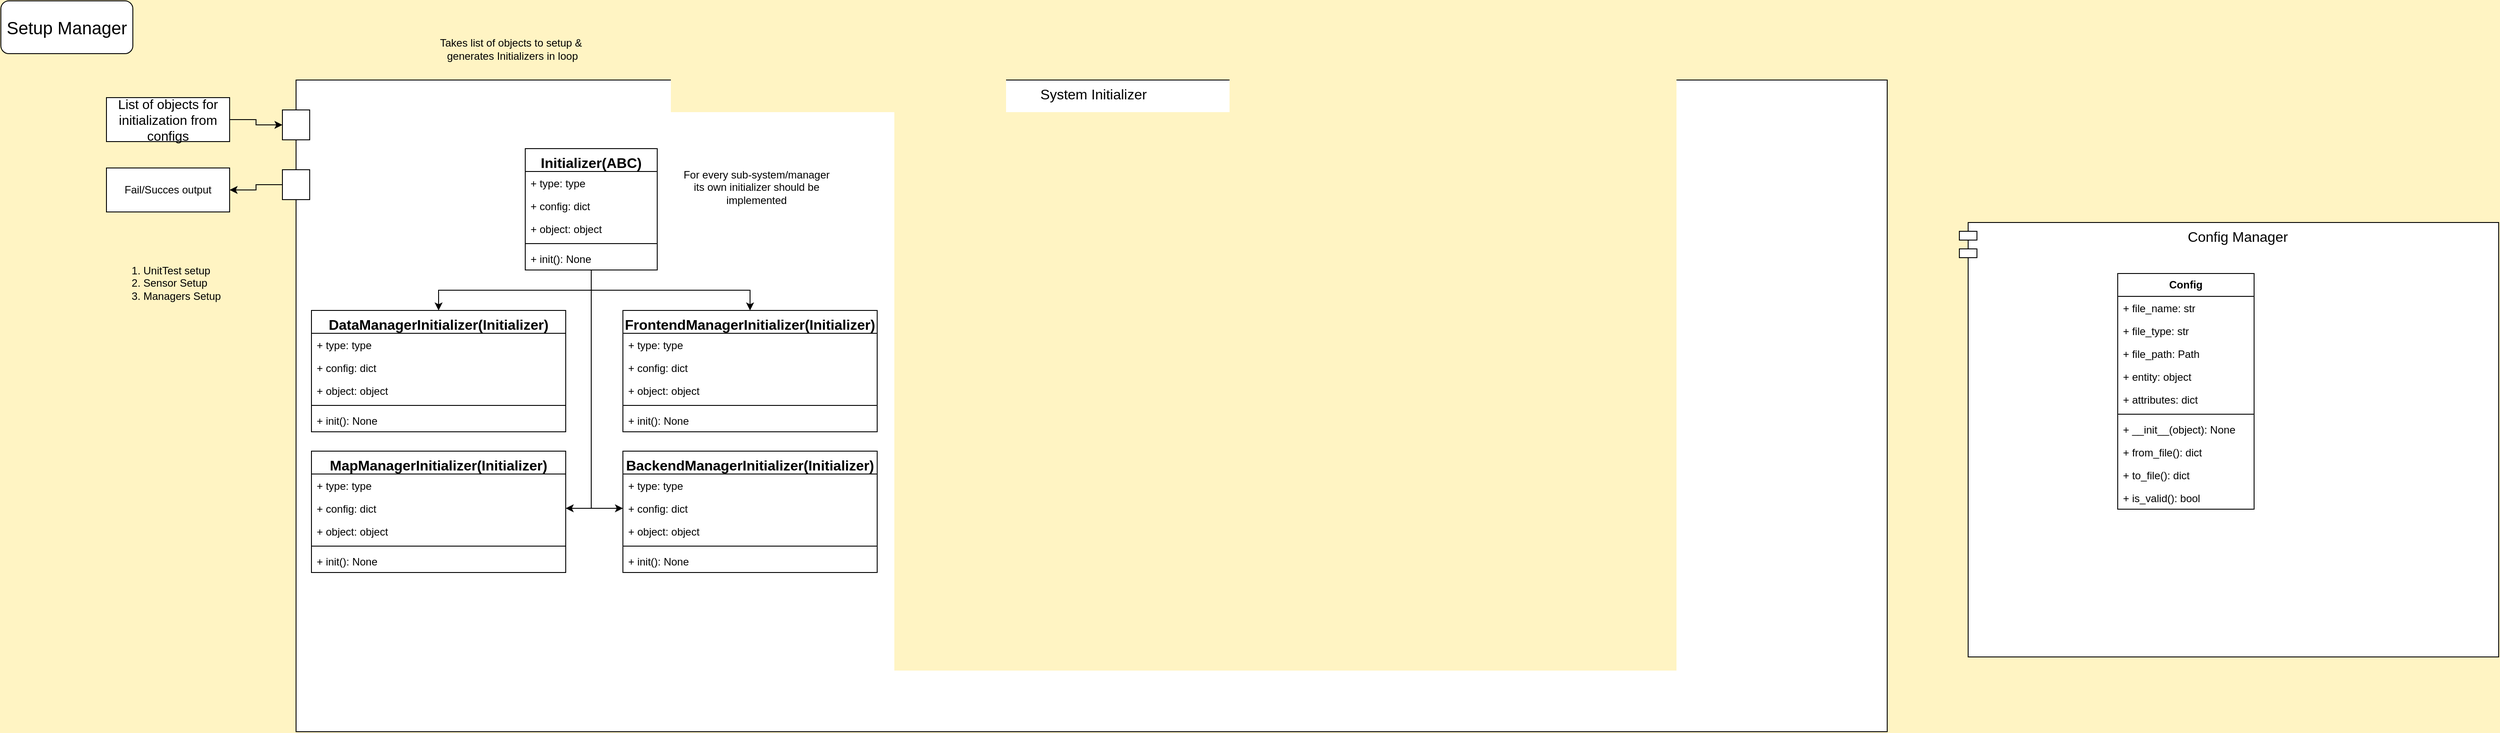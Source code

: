 <mxfile version="21.1.2" type="device">
  <diagram name="Page-1" id="9f46799a-70d6-7492-0946-bef42562c5a5">
    <mxGraphModel dx="4431" dy="1291" grid="0" gridSize="10" guides="1" tooltips="1" connect="1" arrows="1" fold="1" page="1" pageScale="1" pageWidth="1100" pageHeight="850" background="#FFF4C3" math="0" shadow="0">
      <root>
        <mxCell id="0" />
        <mxCell id="1" parent="0" />
        <mxCell id="5Oq0esKVSgknbAY8ncew-1" value="&lt;font style=&quot;font-size: 16px;&quot;&gt;Config Manager&lt;/font&gt;" style="shape=module;align=left;spacingLeft=20;align=center;verticalAlign=top;whiteSpace=wrap;html=1;" parent="1" vertex="1">
          <mxGeometry x="26" y="252" width="613" height="494" as="geometry" />
        </mxCell>
        <mxCell id="PfdxGWVudXJHfrVKH4m6-9" value="&lt;font style=&quot;&quot;&gt;&lt;span style=&quot;font-size: 20px;&quot;&gt;Setup Manager&lt;/span&gt;&lt;br&gt;&lt;/font&gt;" style="rounded=1;whiteSpace=wrap;html=1;" parent="1" vertex="1">
          <mxGeometry x="-2200" width="150" height="60" as="geometry" />
        </mxCell>
        <mxCell id="zKVxdJpC08GL1bF6zu99-50" style="edgeStyle=orthogonalEdgeStyle;rounded=0;orthogonalLoop=1;jettySize=auto;html=1;exitX=0;exitY=0;exitDx=0;exitDy=119;exitPerimeter=0;entryX=1;entryY=0.5;entryDx=0;entryDy=0;" parent="1" source="zKVxdJpC08GL1bF6zu99-3" target="zKVxdJpC08GL1bF6zu99-49" edge="1">
          <mxGeometry relative="1" as="geometry" />
        </mxCell>
        <mxCell id="zKVxdJpC08GL1bF6zu99-3" value="&lt;font style=&quot;font-size: 16px;&quot;&gt;System Initializer&lt;/font&gt;" style="shape=module;align=left;spacingLeft=20;align=center;verticalAlign=top;whiteSpace=wrap;html=1;jettyWidth=31;jettyHeight=34;" parent="1" vertex="1">
          <mxGeometry x="-1880" y="90" width="1824" height="741" as="geometry" />
        </mxCell>
        <mxCell id="zKVxdJpC08GL1bF6zu99-9" value="&lt;b&gt;Config&lt;/b&gt;" style="swimlane;fontStyle=0;childLayout=stackLayout;horizontal=1;startSize=26;fillColor=none;horizontalStack=0;resizeParent=1;resizeParentMax=0;resizeLast=0;collapsible=1;marginBottom=0;whiteSpace=wrap;html=1;" parent="1" vertex="1">
          <mxGeometry x="206" y="310" width="155" height="268" as="geometry" />
        </mxCell>
        <mxCell id="zKVxdJpC08GL1bF6zu99-10" value="+ file_name: str" style="text;strokeColor=none;fillColor=none;align=left;verticalAlign=top;spacingLeft=4;spacingRight=4;overflow=hidden;rotatable=0;points=[[0,0.5],[1,0.5]];portConstraint=eastwest;whiteSpace=wrap;html=1;" parent="zKVxdJpC08GL1bF6zu99-9" vertex="1">
          <mxGeometry y="26" width="155" height="26" as="geometry" />
        </mxCell>
        <mxCell id="zKVxdJpC08GL1bF6zu99-11" value="+ file_type: str" style="text;strokeColor=none;fillColor=none;align=left;verticalAlign=top;spacingLeft=4;spacingRight=4;overflow=hidden;rotatable=0;points=[[0,0.5],[1,0.5]];portConstraint=eastwest;whiteSpace=wrap;html=1;" parent="zKVxdJpC08GL1bF6zu99-9" vertex="1">
          <mxGeometry y="52" width="155" height="26" as="geometry" />
        </mxCell>
        <mxCell id="zKVxdJpC08GL1bF6zu99-12" value="+ file_path: Path" style="text;strokeColor=none;fillColor=none;align=left;verticalAlign=top;spacingLeft=4;spacingRight=4;overflow=hidden;rotatable=0;points=[[0,0.5],[1,0.5]];portConstraint=eastwest;whiteSpace=wrap;html=1;" parent="zKVxdJpC08GL1bF6zu99-9" vertex="1">
          <mxGeometry y="78" width="155" height="26" as="geometry" />
        </mxCell>
        <mxCell id="zKVxdJpC08GL1bF6zu99-16" value="+ entity: object" style="text;strokeColor=none;fillColor=none;align=left;verticalAlign=top;spacingLeft=4;spacingRight=4;overflow=hidden;rotatable=0;points=[[0,0.5],[1,0.5]];portConstraint=eastwest;whiteSpace=wrap;html=1;" parent="zKVxdJpC08GL1bF6zu99-9" vertex="1">
          <mxGeometry y="104" width="155" height="26" as="geometry" />
        </mxCell>
        <mxCell id="zKVxdJpC08GL1bF6zu99-13" value="+ attributes: dict" style="text;strokeColor=none;fillColor=none;align=left;verticalAlign=top;spacingLeft=4;spacingRight=4;overflow=hidden;rotatable=0;points=[[0,0.5],[1,0.5]];portConstraint=eastwest;whiteSpace=wrap;html=1;" parent="zKVxdJpC08GL1bF6zu99-9" vertex="1">
          <mxGeometry y="130" width="155" height="26" as="geometry" />
        </mxCell>
        <mxCell id="zKVxdJpC08GL1bF6zu99-14" value="" style="line;strokeWidth=1;fillColor=none;align=left;verticalAlign=middle;spacingTop=-1;spacingLeft=3;spacingRight=3;rotatable=0;labelPosition=right;points=[];portConstraint=eastwest;strokeColor=inherit;" parent="zKVxdJpC08GL1bF6zu99-9" vertex="1">
          <mxGeometry y="156" width="155" height="8" as="geometry" />
        </mxCell>
        <mxCell id="zKVxdJpC08GL1bF6zu99-17" value="+ __init__(object): None" style="text;strokeColor=none;fillColor=none;align=left;verticalAlign=top;spacingLeft=4;spacingRight=4;overflow=hidden;rotatable=0;points=[[0,0.5],[1,0.5]];portConstraint=eastwest;whiteSpace=wrap;html=1;" parent="zKVxdJpC08GL1bF6zu99-9" vertex="1">
          <mxGeometry y="164" width="155" height="26" as="geometry" />
        </mxCell>
        <mxCell id="zKVxdJpC08GL1bF6zu99-15" value="+ from_file(): dict" style="text;strokeColor=none;fillColor=none;align=left;verticalAlign=top;spacingLeft=4;spacingRight=4;overflow=hidden;rotatable=0;points=[[0,0.5],[1,0.5]];portConstraint=eastwest;whiteSpace=wrap;html=1;" parent="zKVxdJpC08GL1bF6zu99-9" vertex="1">
          <mxGeometry y="190" width="155" height="26" as="geometry" />
        </mxCell>
        <mxCell id="zKVxdJpC08GL1bF6zu99-18" value="+ to_file(): dict" style="text;strokeColor=none;fillColor=none;align=left;verticalAlign=top;spacingLeft=4;spacingRight=4;overflow=hidden;rotatable=0;points=[[0,0.5],[1,0.5]];portConstraint=eastwest;whiteSpace=wrap;html=1;" parent="zKVxdJpC08GL1bF6zu99-9" vertex="1">
          <mxGeometry y="216" width="155" height="26" as="geometry" />
        </mxCell>
        <mxCell id="zKVxdJpC08GL1bF6zu99-34" value="+ is_valid(): bool" style="text;strokeColor=none;fillColor=none;align=left;verticalAlign=top;spacingLeft=4;spacingRight=4;overflow=hidden;rotatable=0;points=[[0,0.5],[1,0.5]];portConstraint=eastwest;whiteSpace=wrap;html=1;" parent="zKVxdJpC08GL1bF6zu99-9" vertex="1">
          <mxGeometry y="242" width="155" height="26" as="geometry" />
        </mxCell>
        <mxCell id="UK-WgrpnfYN5xoPHHnE4-26" style="edgeStyle=orthogonalEdgeStyle;rounded=0;orthogonalLoop=1;jettySize=auto;html=1;entryX=0.5;entryY=0;entryDx=0;entryDy=0;" edge="1" parent="1" source="zKVxdJpC08GL1bF6zu99-28" target="UK-WgrpnfYN5xoPHHnE4-2">
          <mxGeometry relative="1" as="geometry" />
        </mxCell>
        <mxCell id="UK-WgrpnfYN5xoPHHnE4-27" style="edgeStyle=orthogonalEdgeStyle;rounded=0;orthogonalLoop=1;jettySize=auto;html=1;entryX=0.5;entryY=0;entryDx=0;entryDy=0;" edge="1" parent="1" source="zKVxdJpC08GL1bF6zu99-28" target="UK-WgrpnfYN5xoPHHnE4-8">
          <mxGeometry relative="1" as="geometry" />
        </mxCell>
        <mxCell id="UK-WgrpnfYN5xoPHHnE4-28" style="edgeStyle=orthogonalEdgeStyle;rounded=0;orthogonalLoop=1;jettySize=auto;html=1;entryX=1;entryY=0.5;entryDx=0;entryDy=0;" edge="1" parent="1" source="zKVxdJpC08GL1bF6zu99-28" target="UK-WgrpnfYN5xoPHHnE4-22">
          <mxGeometry relative="1" as="geometry" />
        </mxCell>
        <mxCell id="UK-WgrpnfYN5xoPHHnE4-29" style="edgeStyle=orthogonalEdgeStyle;rounded=0;orthogonalLoop=1;jettySize=auto;html=1;entryX=0;entryY=0.5;entryDx=0;entryDy=0;" edge="1" parent="1" source="zKVxdJpC08GL1bF6zu99-28" target="UK-WgrpnfYN5xoPHHnE4-16">
          <mxGeometry relative="1" as="geometry" />
        </mxCell>
        <mxCell id="zKVxdJpC08GL1bF6zu99-28" value="&lt;font style=&quot;font-size: 16px;&quot;&gt;Initializer(ABC)&lt;/font&gt;" style="swimlane;fontStyle=1;align=center;verticalAlign=top;childLayout=stackLayout;horizontal=1;startSize=26;horizontalStack=0;resizeParent=1;resizeParentMax=0;resizeLast=0;collapsible=1;marginBottom=0;whiteSpace=wrap;html=1;" parent="1" vertex="1">
          <mxGeometry x="-1604" y="168" width="150" height="138" as="geometry" />
        </mxCell>
        <mxCell id="zKVxdJpC08GL1bF6zu99-32" value="+ type: type" style="text;strokeColor=none;fillColor=none;align=left;verticalAlign=top;spacingLeft=4;spacingRight=4;overflow=hidden;rotatable=0;points=[[0,0.5],[1,0.5]];portConstraint=eastwest;whiteSpace=wrap;html=1;" parent="zKVxdJpC08GL1bF6zu99-28" vertex="1">
          <mxGeometry y="26" width="150" height="26" as="geometry" />
        </mxCell>
        <mxCell id="zKVxdJpC08GL1bF6zu99-29" value="+ config: dict" style="text;strokeColor=none;fillColor=none;align=left;verticalAlign=top;spacingLeft=4;spacingRight=4;overflow=hidden;rotatable=0;points=[[0,0.5],[1,0.5]];portConstraint=eastwest;whiteSpace=wrap;html=1;" parent="zKVxdJpC08GL1bF6zu99-28" vertex="1">
          <mxGeometry y="52" width="150" height="26" as="geometry" />
        </mxCell>
        <mxCell id="zKVxdJpC08GL1bF6zu99-33" value="+ object: object" style="text;strokeColor=none;fillColor=none;align=left;verticalAlign=top;spacingLeft=4;spacingRight=4;overflow=hidden;rotatable=0;points=[[0,0.5],[1,0.5]];portConstraint=eastwest;whiteSpace=wrap;html=1;" parent="zKVxdJpC08GL1bF6zu99-28" vertex="1">
          <mxGeometry y="78" width="150" height="26" as="geometry" />
        </mxCell>
        <mxCell id="zKVxdJpC08GL1bF6zu99-30" value="" style="line;strokeWidth=1;fillColor=none;align=left;verticalAlign=middle;spacingTop=-1;spacingLeft=3;spacingRight=3;rotatable=0;labelPosition=right;points=[];portConstraint=eastwest;strokeColor=inherit;" parent="zKVxdJpC08GL1bF6zu99-28" vertex="1">
          <mxGeometry y="104" width="150" height="8" as="geometry" />
        </mxCell>
        <mxCell id="zKVxdJpC08GL1bF6zu99-31" value="+ init(): None" style="text;strokeColor=none;fillColor=none;align=left;verticalAlign=top;spacingLeft=4;spacingRight=4;overflow=hidden;rotatable=0;points=[[0,0.5],[1,0.5]];portConstraint=eastwest;whiteSpace=wrap;html=1;" parent="zKVxdJpC08GL1bF6zu99-28" vertex="1">
          <mxGeometry y="112" width="150" height="26" as="geometry" />
        </mxCell>
        <mxCell id="zKVxdJpC08GL1bF6zu99-36" value="Takes list of objects to setup &amp;amp;&amp;nbsp; generates Initializers in loop" style="text;html=1;strokeColor=none;fillColor=none;align=center;verticalAlign=middle;whiteSpace=wrap;rounded=0;" parent="1" vertex="1">
          <mxGeometry x="-1716" y="40" width="195" height="30" as="geometry" />
        </mxCell>
        <mxCell id="zKVxdJpC08GL1bF6zu99-48" style="edgeStyle=orthogonalEdgeStyle;rounded=0;orthogonalLoop=1;jettySize=auto;html=1;entryX=0;entryY=0;entryDx=0;entryDy=51;entryPerimeter=0;" parent="1" source="zKVxdJpC08GL1bF6zu99-47" target="zKVxdJpC08GL1bF6zu99-3" edge="1">
          <mxGeometry relative="1" as="geometry" />
        </mxCell>
        <mxCell id="zKVxdJpC08GL1bF6zu99-47" value="&lt;font style=&quot;font-size: 15px;&quot;&gt;List of objects for initialization from configs&lt;/font&gt;" style="html=1;whiteSpace=wrap;" parent="1" vertex="1">
          <mxGeometry x="-2080" y="110" width="140" height="50" as="geometry" />
        </mxCell>
        <mxCell id="zKVxdJpC08GL1bF6zu99-49" value="Fail/Succes output" style="html=1;whiteSpace=wrap;" parent="1" vertex="1">
          <mxGeometry x="-2080" y="190" width="140" height="50" as="geometry" />
        </mxCell>
        <mxCell id="zKVxdJpC08GL1bF6zu99-51" value="&lt;ol&gt;&lt;li&gt;UnitTest setup&lt;/li&gt;&lt;li&gt;Sensor Setup&lt;/li&gt;&lt;li&gt;Managers Setup&lt;/li&gt;&lt;/ol&gt;" style="text;strokeColor=none;fillColor=none;html=1;whiteSpace=wrap;verticalAlign=middle;overflow=hidden;" parent="1" vertex="1">
          <mxGeometry x="-2080" y="281" width="150" height="80" as="geometry" />
        </mxCell>
        <mxCell id="UK-WgrpnfYN5xoPHHnE4-1" value="For every sub-system/manager its own initializer should be implemented" style="text;html=1;strokeColor=none;fillColor=none;align=center;verticalAlign=middle;whiteSpace=wrap;rounded=0;" vertex="1" parent="1">
          <mxGeometry x="-1427" y="186" width="172" height="51" as="geometry" />
        </mxCell>
        <mxCell id="UK-WgrpnfYN5xoPHHnE4-2" value="&lt;font style=&quot;font-size: 16px;&quot;&gt;DataManagerInitializer(Initializer)&lt;/font&gt;" style="swimlane;fontStyle=1;align=center;verticalAlign=top;childLayout=stackLayout;horizontal=1;startSize=26;horizontalStack=0;resizeParent=1;resizeParentMax=0;resizeLast=0;collapsible=1;marginBottom=0;whiteSpace=wrap;html=1;" vertex="1" parent="1">
          <mxGeometry x="-1847" y="352" width="289" height="138" as="geometry" />
        </mxCell>
        <mxCell id="UK-WgrpnfYN5xoPHHnE4-3" value="+ type: type" style="text;strokeColor=none;fillColor=none;align=left;verticalAlign=top;spacingLeft=4;spacingRight=4;overflow=hidden;rotatable=0;points=[[0,0.5],[1,0.5]];portConstraint=eastwest;whiteSpace=wrap;html=1;" vertex="1" parent="UK-WgrpnfYN5xoPHHnE4-2">
          <mxGeometry y="26" width="289" height="26" as="geometry" />
        </mxCell>
        <mxCell id="UK-WgrpnfYN5xoPHHnE4-4" value="+ config: dict" style="text;strokeColor=none;fillColor=none;align=left;verticalAlign=top;spacingLeft=4;spacingRight=4;overflow=hidden;rotatable=0;points=[[0,0.5],[1,0.5]];portConstraint=eastwest;whiteSpace=wrap;html=1;" vertex="1" parent="UK-WgrpnfYN5xoPHHnE4-2">
          <mxGeometry y="52" width="289" height="26" as="geometry" />
        </mxCell>
        <mxCell id="UK-WgrpnfYN5xoPHHnE4-5" value="+ object: object" style="text;strokeColor=none;fillColor=none;align=left;verticalAlign=top;spacingLeft=4;spacingRight=4;overflow=hidden;rotatable=0;points=[[0,0.5],[1,0.5]];portConstraint=eastwest;whiteSpace=wrap;html=1;" vertex="1" parent="UK-WgrpnfYN5xoPHHnE4-2">
          <mxGeometry y="78" width="289" height="26" as="geometry" />
        </mxCell>
        <mxCell id="UK-WgrpnfYN5xoPHHnE4-6" value="" style="line;strokeWidth=1;fillColor=none;align=left;verticalAlign=middle;spacingTop=-1;spacingLeft=3;spacingRight=3;rotatable=0;labelPosition=right;points=[];portConstraint=eastwest;strokeColor=inherit;" vertex="1" parent="UK-WgrpnfYN5xoPHHnE4-2">
          <mxGeometry y="104" width="289" height="8" as="geometry" />
        </mxCell>
        <mxCell id="UK-WgrpnfYN5xoPHHnE4-7" value="+ init(): None" style="text;strokeColor=none;fillColor=none;align=left;verticalAlign=top;spacingLeft=4;spacingRight=4;overflow=hidden;rotatable=0;points=[[0,0.5],[1,0.5]];portConstraint=eastwest;whiteSpace=wrap;html=1;" vertex="1" parent="UK-WgrpnfYN5xoPHHnE4-2">
          <mxGeometry y="112" width="289" height="26" as="geometry" />
        </mxCell>
        <mxCell id="UK-WgrpnfYN5xoPHHnE4-8" value="&lt;font style=&quot;font-size: 16px;&quot;&gt;FrontendManagerInitializer(Initializer)&lt;/font&gt;" style="swimlane;fontStyle=1;align=center;verticalAlign=top;childLayout=stackLayout;horizontal=1;startSize=26;horizontalStack=0;resizeParent=1;resizeParentMax=0;resizeLast=0;collapsible=1;marginBottom=0;whiteSpace=wrap;html=1;" vertex="1" parent="1">
          <mxGeometry x="-1493" y="352" width="289" height="138" as="geometry" />
        </mxCell>
        <mxCell id="UK-WgrpnfYN5xoPHHnE4-9" value="+ type: type" style="text;strokeColor=none;fillColor=none;align=left;verticalAlign=top;spacingLeft=4;spacingRight=4;overflow=hidden;rotatable=0;points=[[0,0.5],[1,0.5]];portConstraint=eastwest;whiteSpace=wrap;html=1;" vertex="1" parent="UK-WgrpnfYN5xoPHHnE4-8">
          <mxGeometry y="26" width="289" height="26" as="geometry" />
        </mxCell>
        <mxCell id="UK-WgrpnfYN5xoPHHnE4-10" value="+ config: dict" style="text;strokeColor=none;fillColor=none;align=left;verticalAlign=top;spacingLeft=4;spacingRight=4;overflow=hidden;rotatable=0;points=[[0,0.5],[1,0.5]];portConstraint=eastwest;whiteSpace=wrap;html=1;" vertex="1" parent="UK-WgrpnfYN5xoPHHnE4-8">
          <mxGeometry y="52" width="289" height="26" as="geometry" />
        </mxCell>
        <mxCell id="UK-WgrpnfYN5xoPHHnE4-11" value="+ object: object" style="text;strokeColor=none;fillColor=none;align=left;verticalAlign=top;spacingLeft=4;spacingRight=4;overflow=hidden;rotatable=0;points=[[0,0.5],[1,0.5]];portConstraint=eastwest;whiteSpace=wrap;html=1;" vertex="1" parent="UK-WgrpnfYN5xoPHHnE4-8">
          <mxGeometry y="78" width="289" height="26" as="geometry" />
        </mxCell>
        <mxCell id="UK-WgrpnfYN5xoPHHnE4-12" value="" style="line;strokeWidth=1;fillColor=none;align=left;verticalAlign=middle;spacingTop=-1;spacingLeft=3;spacingRight=3;rotatable=0;labelPosition=right;points=[];portConstraint=eastwest;strokeColor=inherit;" vertex="1" parent="UK-WgrpnfYN5xoPHHnE4-8">
          <mxGeometry y="104" width="289" height="8" as="geometry" />
        </mxCell>
        <mxCell id="UK-WgrpnfYN5xoPHHnE4-13" value="+ init(): None" style="text;strokeColor=none;fillColor=none;align=left;verticalAlign=top;spacingLeft=4;spacingRight=4;overflow=hidden;rotatable=0;points=[[0,0.5],[1,0.5]];portConstraint=eastwest;whiteSpace=wrap;html=1;" vertex="1" parent="UK-WgrpnfYN5xoPHHnE4-8">
          <mxGeometry y="112" width="289" height="26" as="geometry" />
        </mxCell>
        <mxCell id="UK-WgrpnfYN5xoPHHnE4-14" value="&lt;font style=&quot;font-size: 16px;&quot;&gt;BackendManagerInitializer(Initializer)&lt;/font&gt;" style="swimlane;fontStyle=1;align=center;verticalAlign=top;childLayout=stackLayout;horizontal=1;startSize=26;horizontalStack=0;resizeParent=1;resizeParentMax=0;resizeLast=0;collapsible=1;marginBottom=0;whiteSpace=wrap;html=1;" vertex="1" parent="1">
          <mxGeometry x="-1493" y="512" width="289" height="138" as="geometry" />
        </mxCell>
        <mxCell id="UK-WgrpnfYN5xoPHHnE4-15" value="+ type: type" style="text;strokeColor=none;fillColor=none;align=left;verticalAlign=top;spacingLeft=4;spacingRight=4;overflow=hidden;rotatable=0;points=[[0,0.5],[1,0.5]];portConstraint=eastwest;whiteSpace=wrap;html=1;" vertex="1" parent="UK-WgrpnfYN5xoPHHnE4-14">
          <mxGeometry y="26" width="289" height="26" as="geometry" />
        </mxCell>
        <mxCell id="UK-WgrpnfYN5xoPHHnE4-16" value="+ config: dict" style="text;strokeColor=none;fillColor=none;align=left;verticalAlign=top;spacingLeft=4;spacingRight=4;overflow=hidden;rotatable=0;points=[[0,0.5],[1,0.5]];portConstraint=eastwest;whiteSpace=wrap;html=1;" vertex="1" parent="UK-WgrpnfYN5xoPHHnE4-14">
          <mxGeometry y="52" width="289" height="26" as="geometry" />
        </mxCell>
        <mxCell id="UK-WgrpnfYN5xoPHHnE4-17" value="+ object: object" style="text;strokeColor=none;fillColor=none;align=left;verticalAlign=top;spacingLeft=4;spacingRight=4;overflow=hidden;rotatable=0;points=[[0,0.5],[1,0.5]];portConstraint=eastwest;whiteSpace=wrap;html=1;" vertex="1" parent="UK-WgrpnfYN5xoPHHnE4-14">
          <mxGeometry y="78" width="289" height="26" as="geometry" />
        </mxCell>
        <mxCell id="UK-WgrpnfYN5xoPHHnE4-18" value="" style="line;strokeWidth=1;fillColor=none;align=left;verticalAlign=middle;spacingTop=-1;spacingLeft=3;spacingRight=3;rotatable=0;labelPosition=right;points=[];portConstraint=eastwest;strokeColor=inherit;" vertex="1" parent="UK-WgrpnfYN5xoPHHnE4-14">
          <mxGeometry y="104" width="289" height="8" as="geometry" />
        </mxCell>
        <mxCell id="UK-WgrpnfYN5xoPHHnE4-19" value="+ init(): None" style="text;strokeColor=none;fillColor=none;align=left;verticalAlign=top;spacingLeft=4;spacingRight=4;overflow=hidden;rotatable=0;points=[[0,0.5],[1,0.5]];portConstraint=eastwest;whiteSpace=wrap;html=1;" vertex="1" parent="UK-WgrpnfYN5xoPHHnE4-14">
          <mxGeometry y="112" width="289" height="26" as="geometry" />
        </mxCell>
        <mxCell id="UK-WgrpnfYN5xoPHHnE4-20" value="&lt;font style=&quot;font-size: 16px;&quot;&gt;MapManagerInitializer(Initializer)&lt;/font&gt;" style="swimlane;fontStyle=1;align=center;verticalAlign=top;childLayout=stackLayout;horizontal=1;startSize=26;horizontalStack=0;resizeParent=1;resizeParentMax=0;resizeLast=0;collapsible=1;marginBottom=0;whiteSpace=wrap;html=1;" vertex="1" parent="1">
          <mxGeometry x="-1847" y="512" width="289" height="138" as="geometry" />
        </mxCell>
        <mxCell id="UK-WgrpnfYN5xoPHHnE4-21" value="+ type: type" style="text;strokeColor=none;fillColor=none;align=left;verticalAlign=top;spacingLeft=4;spacingRight=4;overflow=hidden;rotatable=0;points=[[0,0.5],[1,0.5]];portConstraint=eastwest;whiteSpace=wrap;html=1;" vertex="1" parent="UK-WgrpnfYN5xoPHHnE4-20">
          <mxGeometry y="26" width="289" height="26" as="geometry" />
        </mxCell>
        <mxCell id="UK-WgrpnfYN5xoPHHnE4-22" value="+ config: dict" style="text;strokeColor=none;fillColor=none;align=left;verticalAlign=top;spacingLeft=4;spacingRight=4;overflow=hidden;rotatable=0;points=[[0,0.5],[1,0.5]];portConstraint=eastwest;whiteSpace=wrap;html=1;" vertex="1" parent="UK-WgrpnfYN5xoPHHnE4-20">
          <mxGeometry y="52" width="289" height="26" as="geometry" />
        </mxCell>
        <mxCell id="UK-WgrpnfYN5xoPHHnE4-23" value="+ object: object" style="text;strokeColor=none;fillColor=none;align=left;verticalAlign=top;spacingLeft=4;spacingRight=4;overflow=hidden;rotatable=0;points=[[0,0.5],[1,0.5]];portConstraint=eastwest;whiteSpace=wrap;html=1;" vertex="1" parent="UK-WgrpnfYN5xoPHHnE4-20">
          <mxGeometry y="78" width="289" height="26" as="geometry" />
        </mxCell>
        <mxCell id="UK-WgrpnfYN5xoPHHnE4-24" value="" style="line;strokeWidth=1;fillColor=none;align=left;verticalAlign=middle;spacingTop=-1;spacingLeft=3;spacingRight=3;rotatable=0;labelPosition=right;points=[];portConstraint=eastwest;strokeColor=inherit;" vertex="1" parent="UK-WgrpnfYN5xoPHHnE4-20">
          <mxGeometry y="104" width="289" height="8" as="geometry" />
        </mxCell>
        <mxCell id="UK-WgrpnfYN5xoPHHnE4-25" value="+ init(): None" style="text;strokeColor=none;fillColor=none;align=left;verticalAlign=top;spacingLeft=4;spacingRight=4;overflow=hidden;rotatable=0;points=[[0,0.5],[1,0.5]];portConstraint=eastwest;whiteSpace=wrap;html=1;" vertex="1" parent="UK-WgrpnfYN5xoPHHnE4-20">
          <mxGeometry y="112" width="289" height="26" as="geometry" />
        </mxCell>
      </root>
    </mxGraphModel>
  </diagram>
</mxfile>
